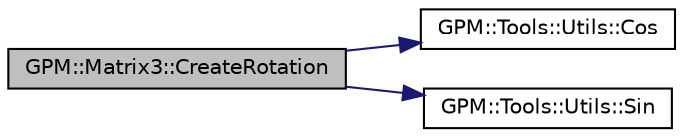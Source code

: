 digraph "GPM::Matrix3::CreateRotation"
{
 // INTERACTIVE_SVG=YES
 // LATEX_PDF_SIZE
  edge [fontname="Helvetica",fontsize="10",labelfontname="Helvetica",labelfontsize="10"];
  node [fontname="Helvetica",fontsize="10",shape=record];
  rankdir="LR";
  Node45 [label="GPM::Matrix3::CreateRotation",height=0.2,width=0.4,color="black", fillcolor="grey75", style="filled", fontcolor="black",tooltip="Creates a rotation identity matrix with an angle in degrees."];
  Node45 -> Node46 [color="midnightblue",fontsize="10",style="solid",fontname="Helvetica"];
  Node46 [label="GPM::Tools::Utils::Cos",height=0.2,width=0.4,color="black", fillcolor="white", style="filled",URL="$class_g_p_m_1_1_tools_1_1_utils.html#a78ee00d0935076bfaf086803bcaa450d",tooltip="Mathematics co-sinus implementation."];
  Node45 -> Node47 [color="midnightblue",fontsize="10",style="solid",fontname="Helvetica"];
  Node47 [label="GPM::Tools::Utils::Sin",height=0.2,width=0.4,color="black", fillcolor="white", style="filled",URL="$class_g_p_m_1_1_tools_1_1_utils.html#a7443b72a971353b6db74863b125d00fd",tooltip="Mathematics sinus implementation."];
}
